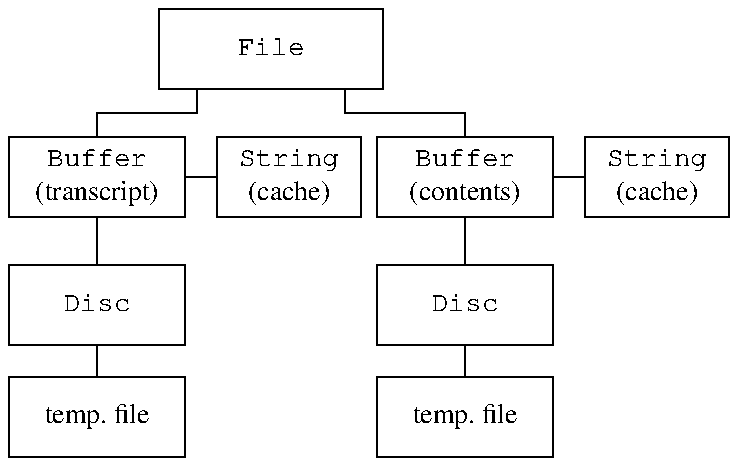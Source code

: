 .PS
scale=100
define m0 |
[
$2: box "\f(CWBuffer\fP" $1 ht 40 wid 88 with .nw at 0,40 
box "\f(CWString\fP" "(cache)" ht 40 wid 72 with .nw at 104,40 
line left 16 from last box.w
] |

define m1 |
[
box "\f(CWDisc\fP" ht 40 wid 88 with .sw at 0,56
box "temp. file" ht 40 wid 88 with .sw at 0,0
line up 16 from last box.n
] |

D1: m1 with .nw at 184,576
D2: m1 with .nw at 0,576
Mtranscript: m0("(transcript)", Buffer) with .nw at 0,640
Mcontents: m0("(contents)", Contents) with .nw at 184,640
F: box "\f(CWFile\fP" ht 40 wid 112 with .nw at 75,704 

line from D2.n to Mtranscript.Buffer.s
line from D1.n to Mcontents.Contents.s
line up 12 from Mtranscript.Buffer.n then right 50 then up 12
line up 12 from Mcontents.Contents.n then left 60 then up 12
.PE
